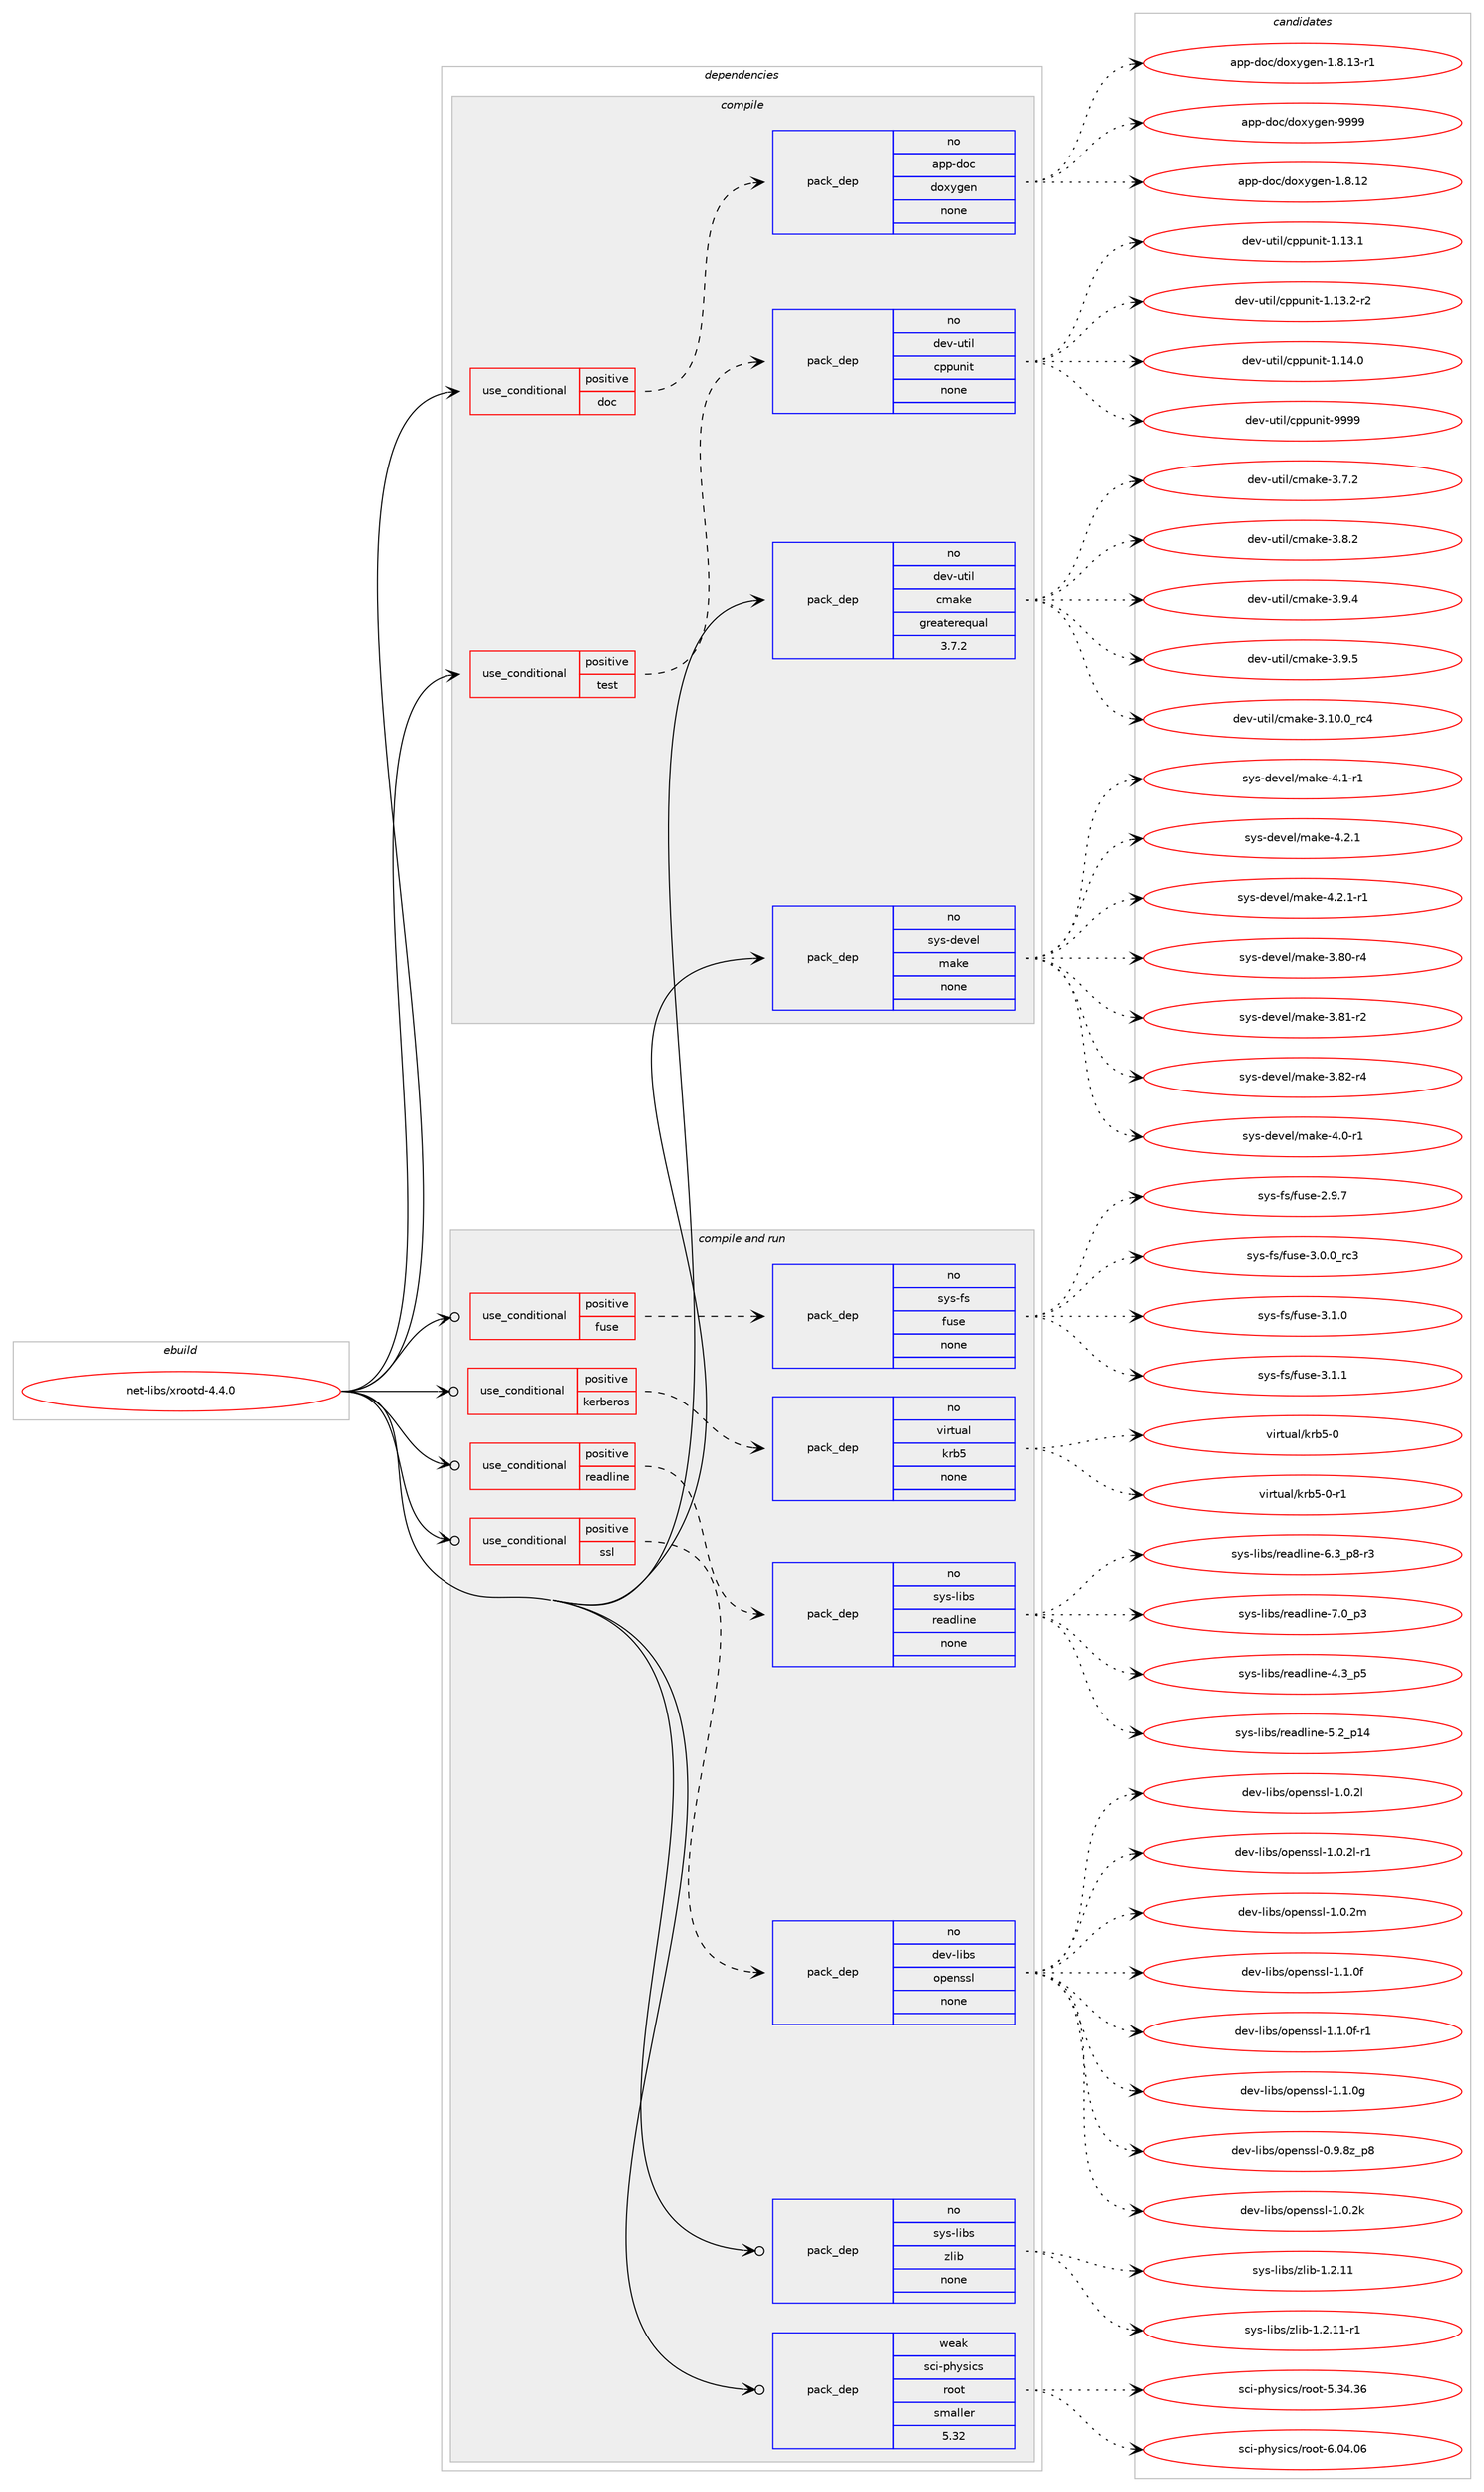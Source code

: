 digraph prolog {

# *************
# Graph options
# *************

newrank=true;
concentrate=true;
compound=true;
graph [rankdir=LR,fontname=Helvetica,fontsize=10,ranksep=1.5];#, ranksep=2.5, nodesep=0.2];
edge  [arrowhead=vee];
node  [fontname=Helvetica,fontsize=10];

# **********
# The ebuild
# **********

subgraph cluster_leftcol {
color=gray;
rank=same;
label=<<i>ebuild</i>>;
id [label="net-libs/xrootd-4.4.0", color=red, width=4, href="../net-libs/xrootd-4.4.0.svg"];
}

# ****************
# The dependencies
# ****************

subgraph cluster_midcol {
color=gray;
label=<<i>dependencies</i>>;
subgraph cluster_compile {
fillcolor="#eeeeee";
style=filled;
label=<<i>compile</i>>;
subgraph cond103908 {
dependency420093 [label=<<TABLE BORDER="0" CELLBORDER="1" CELLSPACING="0" CELLPADDING="4"><TR><TD ROWSPAN="3" CELLPADDING="10">use_conditional</TD></TR><TR><TD>positive</TD></TR><TR><TD>doc</TD></TR></TABLE>>, shape=none, color=red];
subgraph pack309123 {
dependency420094 [label=<<TABLE BORDER="0" CELLBORDER="1" CELLSPACING="0" CELLPADDING="4" WIDTH="220"><TR><TD ROWSPAN="6" CELLPADDING="30">pack_dep</TD></TR><TR><TD WIDTH="110">no</TD></TR><TR><TD>app-doc</TD></TR><TR><TD>doxygen</TD></TR><TR><TD>none</TD></TR><TR><TD></TD></TR></TABLE>>, shape=none, color=blue];
}
dependency420093:e -> dependency420094:w [weight=20,style="dashed",arrowhead="vee"];
}
id:e -> dependency420093:w [weight=20,style="solid",arrowhead="vee"];
subgraph cond103909 {
dependency420095 [label=<<TABLE BORDER="0" CELLBORDER="1" CELLSPACING="0" CELLPADDING="4"><TR><TD ROWSPAN="3" CELLPADDING="10">use_conditional</TD></TR><TR><TD>positive</TD></TR><TR><TD>test</TD></TR></TABLE>>, shape=none, color=red];
subgraph pack309124 {
dependency420096 [label=<<TABLE BORDER="0" CELLBORDER="1" CELLSPACING="0" CELLPADDING="4" WIDTH="220"><TR><TD ROWSPAN="6" CELLPADDING="30">pack_dep</TD></TR><TR><TD WIDTH="110">no</TD></TR><TR><TD>dev-util</TD></TR><TR><TD>cppunit</TD></TR><TR><TD>none</TD></TR><TR><TD></TD></TR></TABLE>>, shape=none, color=blue];
}
dependency420095:e -> dependency420096:w [weight=20,style="dashed",arrowhead="vee"];
}
id:e -> dependency420095:w [weight=20,style="solid",arrowhead="vee"];
subgraph pack309125 {
dependency420097 [label=<<TABLE BORDER="0" CELLBORDER="1" CELLSPACING="0" CELLPADDING="4" WIDTH="220"><TR><TD ROWSPAN="6" CELLPADDING="30">pack_dep</TD></TR><TR><TD WIDTH="110">no</TD></TR><TR><TD>dev-util</TD></TR><TR><TD>cmake</TD></TR><TR><TD>greaterequal</TD></TR><TR><TD>3.7.2</TD></TR></TABLE>>, shape=none, color=blue];
}
id:e -> dependency420097:w [weight=20,style="solid",arrowhead="vee"];
subgraph pack309126 {
dependency420098 [label=<<TABLE BORDER="0" CELLBORDER="1" CELLSPACING="0" CELLPADDING="4" WIDTH="220"><TR><TD ROWSPAN="6" CELLPADDING="30">pack_dep</TD></TR><TR><TD WIDTH="110">no</TD></TR><TR><TD>sys-devel</TD></TR><TR><TD>make</TD></TR><TR><TD>none</TD></TR><TR><TD></TD></TR></TABLE>>, shape=none, color=blue];
}
id:e -> dependency420098:w [weight=20,style="solid",arrowhead="vee"];
}
subgraph cluster_compileandrun {
fillcolor="#eeeeee";
style=filled;
label=<<i>compile and run</i>>;
subgraph cond103910 {
dependency420099 [label=<<TABLE BORDER="0" CELLBORDER="1" CELLSPACING="0" CELLPADDING="4"><TR><TD ROWSPAN="3" CELLPADDING="10">use_conditional</TD></TR><TR><TD>positive</TD></TR><TR><TD>fuse</TD></TR></TABLE>>, shape=none, color=red];
subgraph pack309127 {
dependency420100 [label=<<TABLE BORDER="0" CELLBORDER="1" CELLSPACING="0" CELLPADDING="4" WIDTH="220"><TR><TD ROWSPAN="6" CELLPADDING="30">pack_dep</TD></TR><TR><TD WIDTH="110">no</TD></TR><TR><TD>sys-fs</TD></TR><TR><TD>fuse</TD></TR><TR><TD>none</TD></TR><TR><TD></TD></TR></TABLE>>, shape=none, color=blue];
}
dependency420099:e -> dependency420100:w [weight=20,style="dashed",arrowhead="vee"];
}
id:e -> dependency420099:w [weight=20,style="solid",arrowhead="odotvee"];
subgraph cond103911 {
dependency420101 [label=<<TABLE BORDER="0" CELLBORDER="1" CELLSPACING="0" CELLPADDING="4"><TR><TD ROWSPAN="3" CELLPADDING="10">use_conditional</TD></TR><TR><TD>positive</TD></TR><TR><TD>kerberos</TD></TR></TABLE>>, shape=none, color=red];
subgraph pack309128 {
dependency420102 [label=<<TABLE BORDER="0" CELLBORDER="1" CELLSPACING="0" CELLPADDING="4" WIDTH="220"><TR><TD ROWSPAN="6" CELLPADDING="30">pack_dep</TD></TR><TR><TD WIDTH="110">no</TD></TR><TR><TD>virtual</TD></TR><TR><TD>krb5</TD></TR><TR><TD>none</TD></TR><TR><TD></TD></TR></TABLE>>, shape=none, color=blue];
}
dependency420101:e -> dependency420102:w [weight=20,style="dashed",arrowhead="vee"];
}
id:e -> dependency420101:w [weight=20,style="solid",arrowhead="odotvee"];
subgraph cond103912 {
dependency420103 [label=<<TABLE BORDER="0" CELLBORDER="1" CELLSPACING="0" CELLPADDING="4"><TR><TD ROWSPAN="3" CELLPADDING="10">use_conditional</TD></TR><TR><TD>positive</TD></TR><TR><TD>readline</TD></TR></TABLE>>, shape=none, color=red];
subgraph pack309129 {
dependency420104 [label=<<TABLE BORDER="0" CELLBORDER="1" CELLSPACING="0" CELLPADDING="4" WIDTH="220"><TR><TD ROWSPAN="6" CELLPADDING="30">pack_dep</TD></TR><TR><TD WIDTH="110">no</TD></TR><TR><TD>sys-libs</TD></TR><TR><TD>readline</TD></TR><TR><TD>none</TD></TR><TR><TD></TD></TR></TABLE>>, shape=none, color=blue];
}
dependency420103:e -> dependency420104:w [weight=20,style="dashed",arrowhead="vee"];
}
id:e -> dependency420103:w [weight=20,style="solid",arrowhead="odotvee"];
subgraph cond103913 {
dependency420105 [label=<<TABLE BORDER="0" CELLBORDER="1" CELLSPACING="0" CELLPADDING="4"><TR><TD ROWSPAN="3" CELLPADDING="10">use_conditional</TD></TR><TR><TD>positive</TD></TR><TR><TD>ssl</TD></TR></TABLE>>, shape=none, color=red];
subgraph pack309130 {
dependency420106 [label=<<TABLE BORDER="0" CELLBORDER="1" CELLSPACING="0" CELLPADDING="4" WIDTH="220"><TR><TD ROWSPAN="6" CELLPADDING="30">pack_dep</TD></TR><TR><TD WIDTH="110">no</TD></TR><TR><TD>dev-libs</TD></TR><TR><TD>openssl</TD></TR><TR><TD>none</TD></TR><TR><TD></TD></TR></TABLE>>, shape=none, color=blue];
}
dependency420105:e -> dependency420106:w [weight=20,style="dashed",arrowhead="vee"];
}
id:e -> dependency420105:w [weight=20,style="solid",arrowhead="odotvee"];
subgraph pack309131 {
dependency420107 [label=<<TABLE BORDER="0" CELLBORDER="1" CELLSPACING="0" CELLPADDING="4" WIDTH="220"><TR><TD ROWSPAN="6" CELLPADDING="30">pack_dep</TD></TR><TR><TD WIDTH="110">no</TD></TR><TR><TD>sys-libs</TD></TR><TR><TD>zlib</TD></TR><TR><TD>none</TD></TR><TR><TD></TD></TR></TABLE>>, shape=none, color=blue];
}
id:e -> dependency420107:w [weight=20,style="solid",arrowhead="odotvee"];
subgraph pack309132 {
dependency420108 [label=<<TABLE BORDER="0" CELLBORDER="1" CELLSPACING="0" CELLPADDING="4" WIDTH="220"><TR><TD ROWSPAN="6" CELLPADDING="30">pack_dep</TD></TR><TR><TD WIDTH="110">weak</TD></TR><TR><TD>sci-physics</TD></TR><TR><TD>root</TD></TR><TR><TD>smaller</TD></TR><TR><TD>5.32</TD></TR></TABLE>>, shape=none, color=blue];
}
id:e -> dependency420108:w [weight=20,style="solid",arrowhead="odotvee"];
}
subgraph cluster_run {
fillcolor="#eeeeee";
style=filled;
label=<<i>run</i>>;
}
}

# **************
# The candidates
# **************

subgraph cluster_choices {
rank=same;
color=gray;
label=<<i>candidates</i>>;

subgraph choice309123 {
color=black;
nodesep=1;
choice9711211245100111994710011112012110310111045494656464950 [label="app-doc/doxygen-1.8.12", color=red, width=4,href="../app-doc/doxygen-1.8.12.svg"];
choice97112112451001119947100111120121103101110454946564649514511449 [label="app-doc/doxygen-1.8.13-r1", color=red, width=4,href="../app-doc/doxygen-1.8.13-r1.svg"];
choice971121124510011199471001111201211031011104557575757 [label="app-doc/doxygen-9999", color=red, width=4,href="../app-doc/doxygen-9999.svg"];
dependency420094:e -> choice9711211245100111994710011112012110310111045494656464950:w [style=dotted,weight="100"];
dependency420094:e -> choice97112112451001119947100111120121103101110454946564649514511449:w [style=dotted,weight="100"];
dependency420094:e -> choice971121124510011199471001111201211031011104557575757:w [style=dotted,weight="100"];
}
subgraph choice309124 {
color=black;
nodesep=1;
choice10010111845117116105108479911211211711010511645494649514649 [label="dev-util/cppunit-1.13.1", color=red, width=4,href="../dev-util/cppunit-1.13.1.svg"];
choice100101118451171161051084799112112117110105116454946495146504511450 [label="dev-util/cppunit-1.13.2-r2", color=red, width=4,href="../dev-util/cppunit-1.13.2-r2.svg"];
choice10010111845117116105108479911211211711010511645494649524648 [label="dev-util/cppunit-1.14.0", color=red, width=4,href="../dev-util/cppunit-1.14.0.svg"];
choice1001011184511711610510847991121121171101051164557575757 [label="dev-util/cppunit-9999", color=red, width=4,href="../dev-util/cppunit-9999.svg"];
dependency420096:e -> choice10010111845117116105108479911211211711010511645494649514649:w [style=dotted,weight="100"];
dependency420096:e -> choice100101118451171161051084799112112117110105116454946495146504511450:w [style=dotted,weight="100"];
dependency420096:e -> choice10010111845117116105108479911211211711010511645494649524648:w [style=dotted,weight="100"];
dependency420096:e -> choice1001011184511711610510847991121121171101051164557575757:w [style=dotted,weight="100"];
}
subgraph choice309125 {
color=black;
nodesep=1;
choice1001011184511711610510847991099710710145514649484648951149952 [label="dev-util/cmake-3.10.0_rc4", color=red, width=4,href="../dev-util/cmake-3.10.0_rc4.svg"];
choice10010111845117116105108479910997107101455146554650 [label="dev-util/cmake-3.7.2", color=red, width=4,href="../dev-util/cmake-3.7.2.svg"];
choice10010111845117116105108479910997107101455146564650 [label="dev-util/cmake-3.8.2", color=red, width=4,href="../dev-util/cmake-3.8.2.svg"];
choice10010111845117116105108479910997107101455146574652 [label="dev-util/cmake-3.9.4", color=red, width=4,href="../dev-util/cmake-3.9.4.svg"];
choice10010111845117116105108479910997107101455146574653 [label="dev-util/cmake-3.9.5", color=red, width=4,href="../dev-util/cmake-3.9.5.svg"];
dependency420097:e -> choice1001011184511711610510847991099710710145514649484648951149952:w [style=dotted,weight="100"];
dependency420097:e -> choice10010111845117116105108479910997107101455146554650:w [style=dotted,weight="100"];
dependency420097:e -> choice10010111845117116105108479910997107101455146564650:w [style=dotted,weight="100"];
dependency420097:e -> choice10010111845117116105108479910997107101455146574652:w [style=dotted,weight="100"];
dependency420097:e -> choice10010111845117116105108479910997107101455146574653:w [style=dotted,weight="100"];
}
subgraph choice309126 {
color=black;
nodesep=1;
choice11512111545100101118101108471099710710145514656484511452 [label="sys-devel/make-3.80-r4", color=red, width=4,href="../sys-devel/make-3.80-r4.svg"];
choice11512111545100101118101108471099710710145514656494511450 [label="sys-devel/make-3.81-r2", color=red, width=4,href="../sys-devel/make-3.81-r2.svg"];
choice11512111545100101118101108471099710710145514656504511452 [label="sys-devel/make-3.82-r4", color=red, width=4,href="../sys-devel/make-3.82-r4.svg"];
choice115121115451001011181011084710997107101455246484511449 [label="sys-devel/make-4.0-r1", color=red, width=4,href="../sys-devel/make-4.0-r1.svg"];
choice115121115451001011181011084710997107101455246494511449 [label="sys-devel/make-4.1-r1", color=red, width=4,href="../sys-devel/make-4.1-r1.svg"];
choice115121115451001011181011084710997107101455246504649 [label="sys-devel/make-4.2.1", color=red, width=4,href="../sys-devel/make-4.2.1.svg"];
choice1151211154510010111810110847109971071014552465046494511449 [label="sys-devel/make-4.2.1-r1", color=red, width=4,href="../sys-devel/make-4.2.1-r1.svg"];
dependency420098:e -> choice11512111545100101118101108471099710710145514656484511452:w [style=dotted,weight="100"];
dependency420098:e -> choice11512111545100101118101108471099710710145514656494511450:w [style=dotted,weight="100"];
dependency420098:e -> choice11512111545100101118101108471099710710145514656504511452:w [style=dotted,weight="100"];
dependency420098:e -> choice115121115451001011181011084710997107101455246484511449:w [style=dotted,weight="100"];
dependency420098:e -> choice115121115451001011181011084710997107101455246494511449:w [style=dotted,weight="100"];
dependency420098:e -> choice115121115451001011181011084710997107101455246504649:w [style=dotted,weight="100"];
dependency420098:e -> choice1151211154510010111810110847109971071014552465046494511449:w [style=dotted,weight="100"];
}
subgraph choice309127 {
color=black;
nodesep=1;
choice1151211154510211547102117115101455046574655 [label="sys-fs/fuse-2.9.7", color=red, width=4,href="../sys-fs/fuse-2.9.7.svg"];
choice1151211154510211547102117115101455146484648951149951 [label="sys-fs/fuse-3.0.0_rc3", color=red, width=4,href="../sys-fs/fuse-3.0.0_rc3.svg"];
choice1151211154510211547102117115101455146494648 [label="sys-fs/fuse-3.1.0", color=red, width=4,href="../sys-fs/fuse-3.1.0.svg"];
choice1151211154510211547102117115101455146494649 [label="sys-fs/fuse-3.1.1", color=red, width=4,href="../sys-fs/fuse-3.1.1.svg"];
dependency420100:e -> choice1151211154510211547102117115101455046574655:w [style=dotted,weight="100"];
dependency420100:e -> choice1151211154510211547102117115101455146484648951149951:w [style=dotted,weight="100"];
dependency420100:e -> choice1151211154510211547102117115101455146494648:w [style=dotted,weight="100"];
dependency420100:e -> choice1151211154510211547102117115101455146494649:w [style=dotted,weight="100"];
}
subgraph choice309128 {
color=black;
nodesep=1;
choice118105114116117971084710711498534548 [label="virtual/krb5-0", color=red, width=4,href="../virtual/krb5-0.svg"];
choice1181051141161179710847107114985345484511449 [label="virtual/krb5-0-r1", color=red, width=4,href="../virtual/krb5-0-r1.svg"];
dependency420102:e -> choice118105114116117971084710711498534548:w [style=dotted,weight="100"];
dependency420102:e -> choice1181051141161179710847107114985345484511449:w [style=dotted,weight="100"];
}
subgraph choice309129 {
color=black;
nodesep=1;
choice11512111545108105981154711410197100108105110101455246519511253 [label="sys-libs/readline-4.3_p5", color=red, width=4,href="../sys-libs/readline-4.3_p5.svg"];
choice1151211154510810598115471141019710010810511010145534650951124952 [label="sys-libs/readline-5.2_p14", color=red, width=4,href="../sys-libs/readline-5.2_p14.svg"];
choice115121115451081059811547114101971001081051101014554465195112564511451 [label="sys-libs/readline-6.3_p8-r3", color=red, width=4,href="../sys-libs/readline-6.3_p8-r3.svg"];
choice11512111545108105981154711410197100108105110101455546489511251 [label="sys-libs/readline-7.0_p3", color=red, width=4,href="../sys-libs/readline-7.0_p3.svg"];
dependency420104:e -> choice11512111545108105981154711410197100108105110101455246519511253:w [style=dotted,weight="100"];
dependency420104:e -> choice1151211154510810598115471141019710010810511010145534650951124952:w [style=dotted,weight="100"];
dependency420104:e -> choice115121115451081059811547114101971001081051101014554465195112564511451:w [style=dotted,weight="100"];
dependency420104:e -> choice11512111545108105981154711410197100108105110101455546489511251:w [style=dotted,weight="100"];
}
subgraph choice309130 {
color=black;
nodesep=1;
choice1001011184510810598115471111121011101151151084548465746561229511256 [label="dev-libs/openssl-0.9.8z_p8", color=red, width=4,href="../dev-libs/openssl-0.9.8z_p8.svg"];
choice100101118451081059811547111112101110115115108454946484650107 [label="dev-libs/openssl-1.0.2k", color=red, width=4,href="../dev-libs/openssl-1.0.2k.svg"];
choice100101118451081059811547111112101110115115108454946484650108 [label="dev-libs/openssl-1.0.2l", color=red, width=4,href="../dev-libs/openssl-1.0.2l.svg"];
choice1001011184510810598115471111121011101151151084549464846501084511449 [label="dev-libs/openssl-1.0.2l-r1", color=red, width=4,href="../dev-libs/openssl-1.0.2l-r1.svg"];
choice100101118451081059811547111112101110115115108454946484650109 [label="dev-libs/openssl-1.0.2m", color=red, width=4,href="../dev-libs/openssl-1.0.2m.svg"];
choice100101118451081059811547111112101110115115108454946494648102 [label="dev-libs/openssl-1.1.0f", color=red, width=4,href="../dev-libs/openssl-1.1.0f.svg"];
choice1001011184510810598115471111121011101151151084549464946481024511449 [label="dev-libs/openssl-1.1.0f-r1", color=red, width=4,href="../dev-libs/openssl-1.1.0f-r1.svg"];
choice100101118451081059811547111112101110115115108454946494648103 [label="dev-libs/openssl-1.1.0g", color=red, width=4,href="../dev-libs/openssl-1.1.0g.svg"];
dependency420106:e -> choice1001011184510810598115471111121011101151151084548465746561229511256:w [style=dotted,weight="100"];
dependency420106:e -> choice100101118451081059811547111112101110115115108454946484650107:w [style=dotted,weight="100"];
dependency420106:e -> choice100101118451081059811547111112101110115115108454946484650108:w [style=dotted,weight="100"];
dependency420106:e -> choice1001011184510810598115471111121011101151151084549464846501084511449:w [style=dotted,weight="100"];
dependency420106:e -> choice100101118451081059811547111112101110115115108454946484650109:w [style=dotted,weight="100"];
dependency420106:e -> choice100101118451081059811547111112101110115115108454946494648102:w [style=dotted,weight="100"];
dependency420106:e -> choice1001011184510810598115471111121011101151151084549464946481024511449:w [style=dotted,weight="100"];
dependency420106:e -> choice100101118451081059811547111112101110115115108454946494648103:w [style=dotted,weight="100"];
}
subgraph choice309131 {
color=black;
nodesep=1;
choice1151211154510810598115471221081059845494650464949 [label="sys-libs/zlib-1.2.11", color=red, width=4,href="../sys-libs/zlib-1.2.11.svg"];
choice11512111545108105981154712210810598454946504649494511449 [label="sys-libs/zlib-1.2.11-r1", color=red, width=4,href="../sys-libs/zlib-1.2.11-r1.svg"];
dependency420107:e -> choice1151211154510810598115471221081059845494650464949:w [style=dotted,weight="100"];
dependency420107:e -> choice11512111545108105981154712210810598454946504649494511449:w [style=dotted,weight="100"];
}
subgraph choice309132 {
color=black;
nodesep=1;
choice115991054511210412111510599115471141111111164553465152465154 [label="sci-physics/root-5.34.36", color=red, width=4,href="../sci-physics/root-5.34.36.svg"];
choice115991054511210412111510599115471141111111164554464852464854 [label="sci-physics/root-6.04.06", color=red, width=4,href="../sci-physics/root-6.04.06.svg"];
dependency420108:e -> choice115991054511210412111510599115471141111111164553465152465154:w [style=dotted,weight="100"];
dependency420108:e -> choice115991054511210412111510599115471141111111164554464852464854:w [style=dotted,weight="100"];
}
}

}
